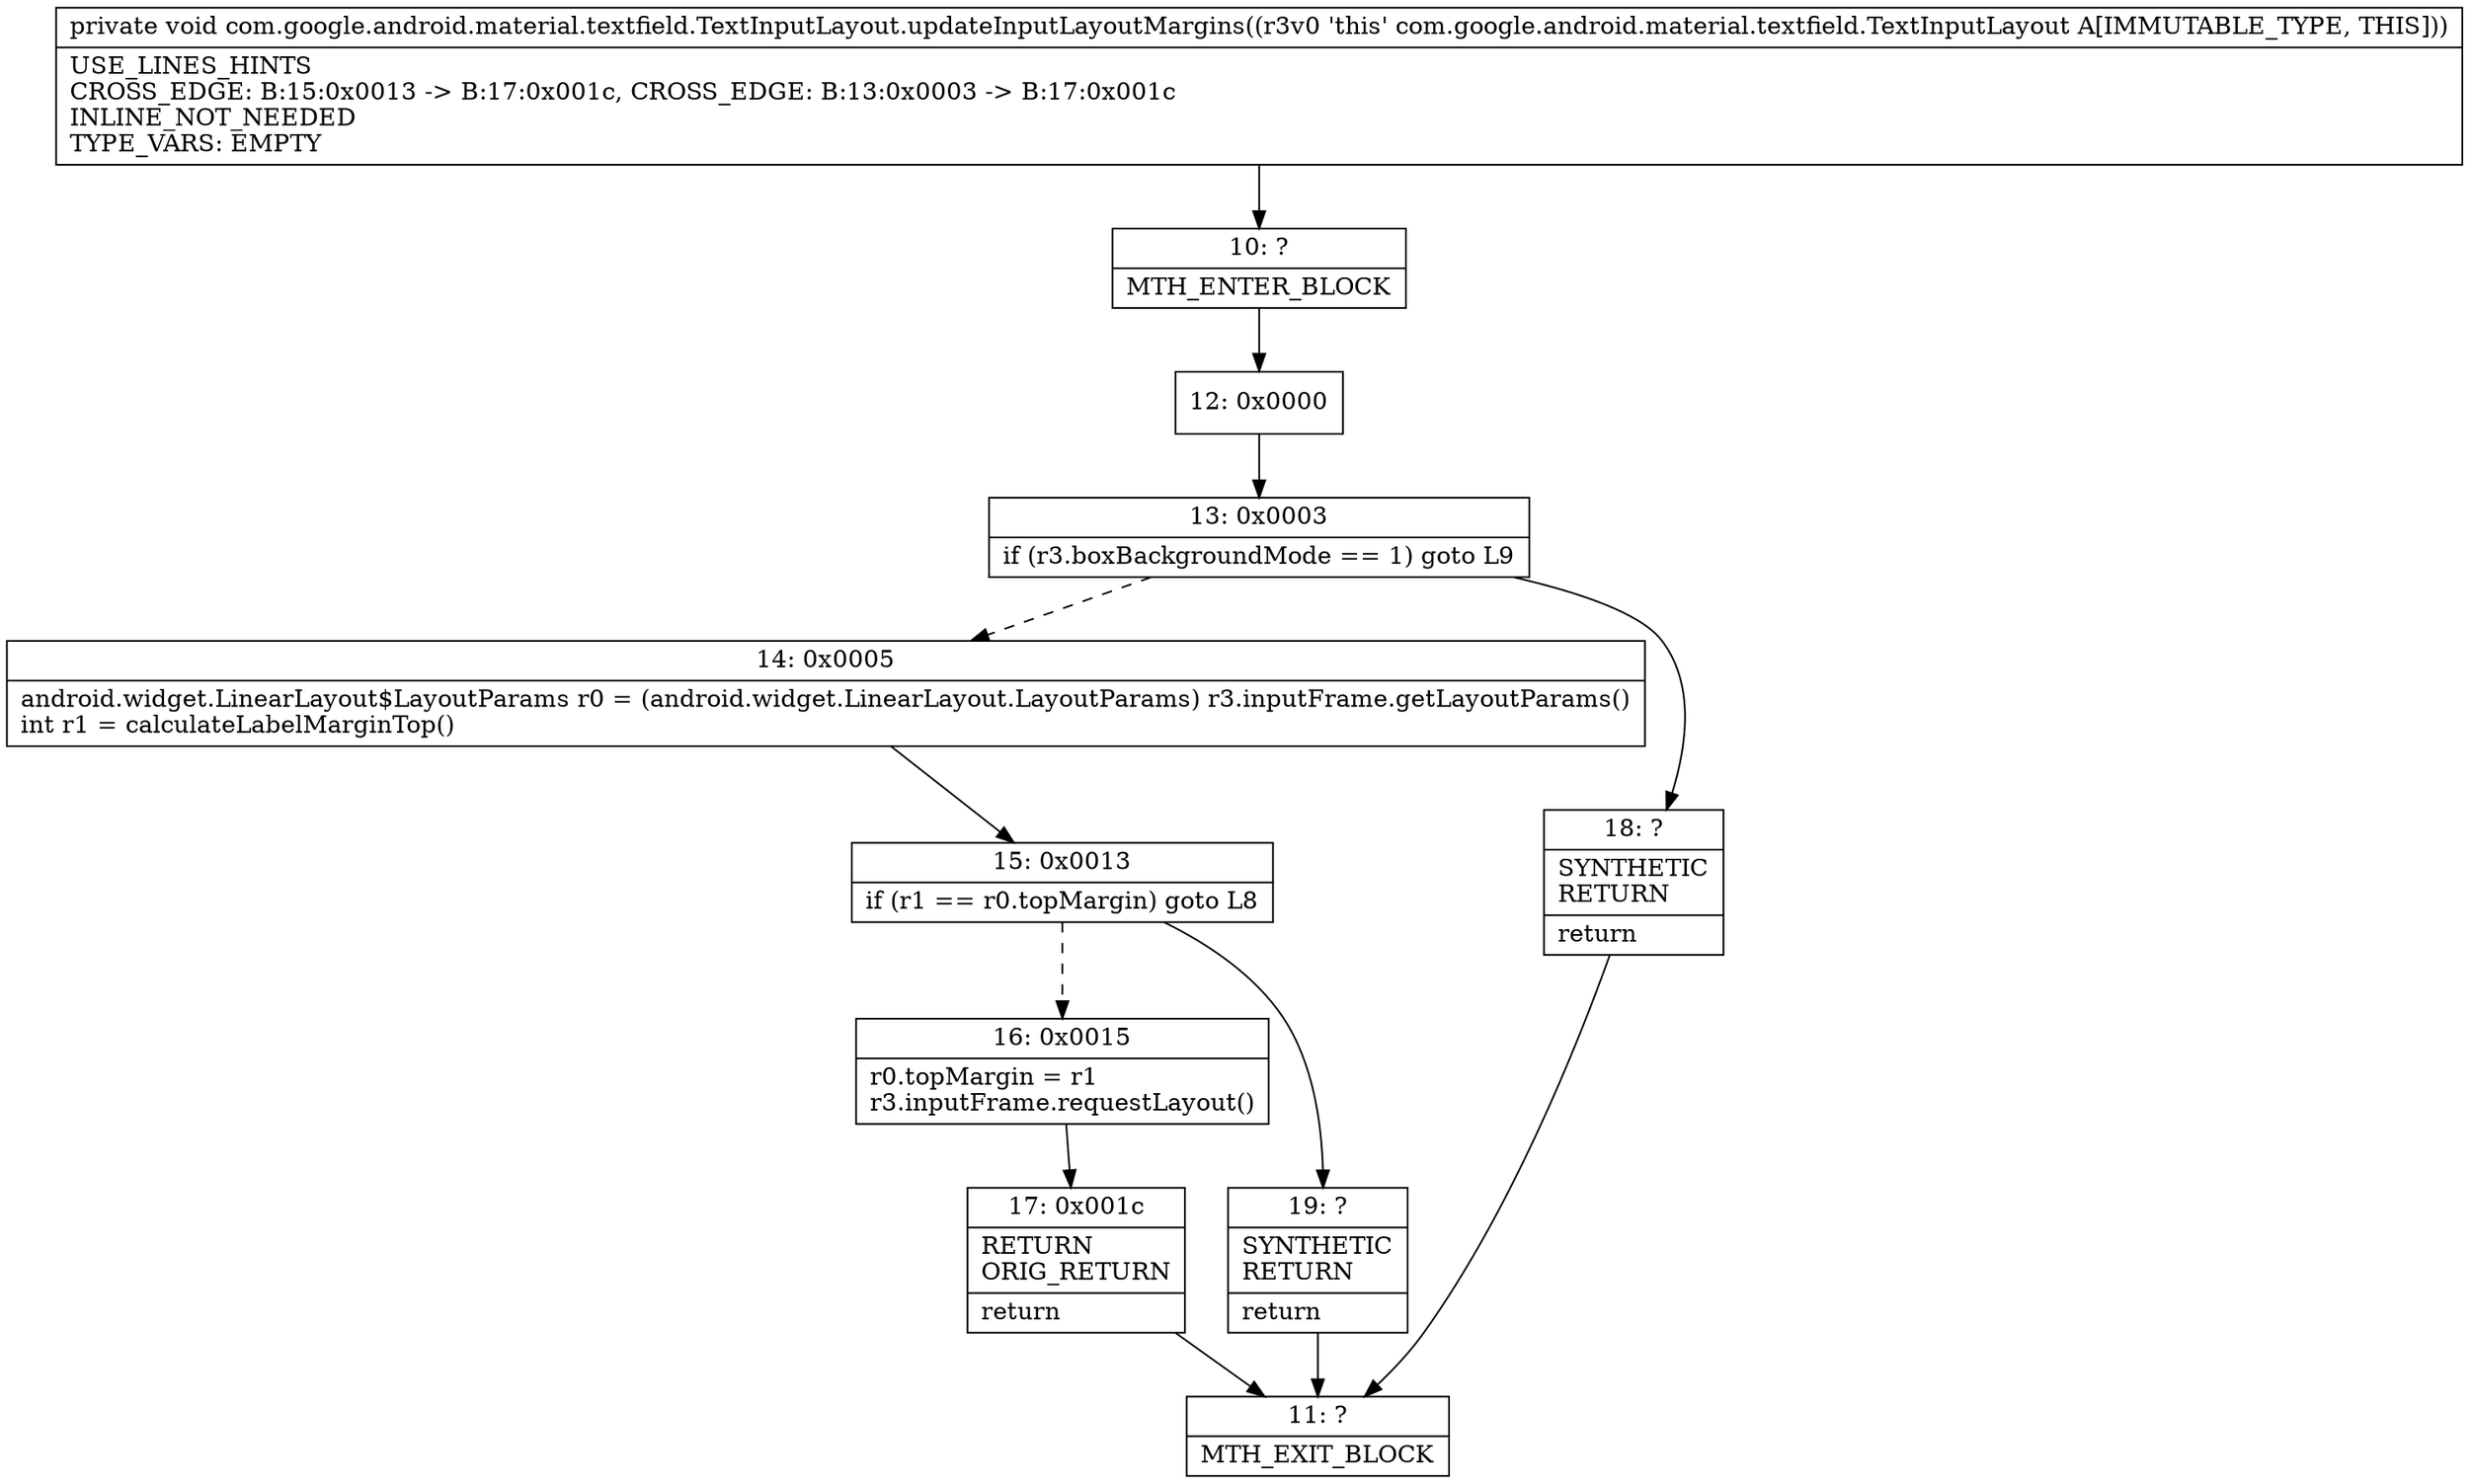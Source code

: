 digraph "CFG forcom.google.android.material.textfield.TextInputLayout.updateInputLayoutMargins()V" {
Node_10 [shape=record,label="{10\:\ ?|MTH_ENTER_BLOCK\l}"];
Node_12 [shape=record,label="{12\:\ 0x0000}"];
Node_13 [shape=record,label="{13\:\ 0x0003|if (r3.boxBackgroundMode == 1) goto L9\l}"];
Node_14 [shape=record,label="{14\:\ 0x0005|android.widget.LinearLayout$LayoutParams r0 = (android.widget.LinearLayout.LayoutParams) r3.inputFrame.getLayoutParams()\lint r1 = calculateLabelMarginTop()\l}"];
Node_15 [shape=record,label="{15\:\ 0x0013|if (r1 == r0.topMargin) goto L8\l}"];
Node_16 [shape=record,label="{16\:\ 0x0015|r0.topMargin = r1\lr3.inputFrame.requestLayout()\l}"];
Node_17 [shape=record,label="{17\:\ 0x001c|RETURN\lORIG_RETURN\l|return\l}"];
Node_11 [shape=record,label="{11\:\ ?|MTH_EXIT_BLOCK\l}"];
Node_19 [shape=record,label="{19\:\ ?|SYNTHETIC\lRETURN\l|return\l}"];
Node_18 [shape=record,label="{18\:\ ?|SYNTHETIC\lRETURN\l|return\l}"];
MethodNode[shape=record,label="{private void com.google.android.material.textfield.TextInputLayout.updateInputLayoutMargins((r3v0 'this' com.google.android.material.textfield.TextInputLayout A[IMMUTABLE_TYPE, THIS]))  | USE_LINES_HINTS\lCROSS_EDGE: B:15:0x0013 \-\> B:17:0x001c, CROSS_EDGE: B:13:0x0003 \-\> B:17:0x001c\lINLINE_NOT_NEEDED\lTYPE_VARS: EMPTY\l}"];
MethodNode -> Node_10;Node_10 -> Node_12;
Node_12 -> Node_13;
Node_13 -> Node_14[style=dashed];
Node_13 -> Node_18;
Node_14 -> Node_15;
Node_15 -> Node_16[style=dashed];
Node_15 -> Node_19;
Node_16 -> Node_17;
Node_17 -> Node_11;
Node_19 -> Node_11;
Node_18 -> Node_11;
}

